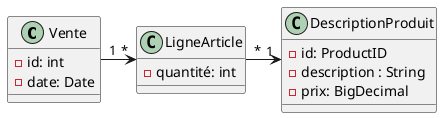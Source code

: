 @startuml total_responsability
class Vente {
    -id: int
    -date: Date
}
class LigneArticle {
    -quantité: int
}
class DescriptionProduit {
    -id: ProductID
    -description : String
    -prix: BigDecimal
}
Vente "1" -right-> "*" LigneArticle
LigneArticle "*" -right-> "1" DescriptionProduit
@enduml
